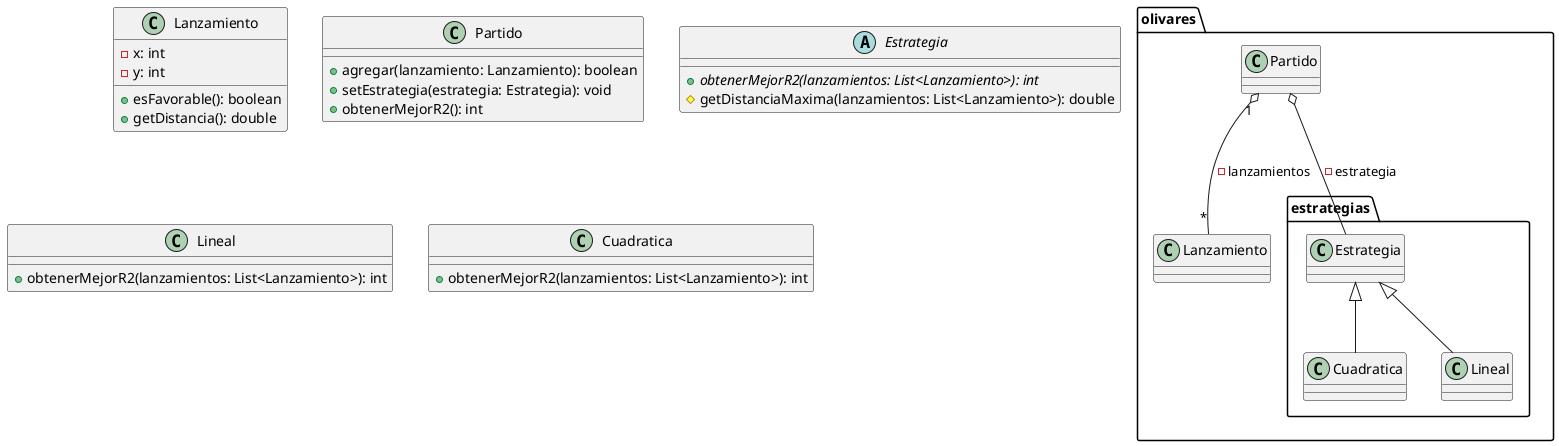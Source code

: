@startuml
package "olivares" {
	Partido "1" o-- "*" Lanzamiento: -lanzamientos
	package "estrategias" {
		Estrategia <|-- Cuadratica
		Estrategia <|-- Lineal
	}
	Partido o-- Estrategia: -estrategia
}

class Lanzamiento {
	-x: int
	-y: int
	+esFavorable(): boolean
	+getDistancia(): double
}
class Partido {
	+agregar(lanzamiento: Lanzamiento): boolean
	+setEstrategia(estrategia: Estrategia): void
	+obtenerMejorR2(): int
}
abstract class Estrategia {
	{abstract} +obtenerMejorR2(lanzamientos: List<Lanzamiento>): int
	#getDistanciaMaxima(lanzamientos: List<Lanzamiento>): double
}
class Lineal {
	+obtenerMejorR2(lanzamientos: List<Lanzamiento>): int
}
class Cuadratica {
	+obtenerMejorR2(lanzamientos: List<Lanzamiento>): int
}
@enduml